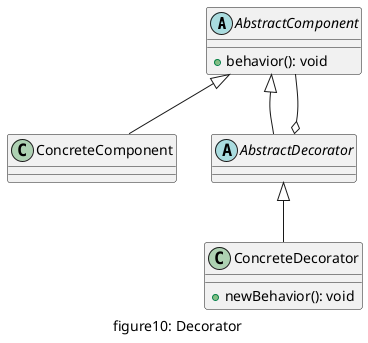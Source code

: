 @startuml "figure10_decorator"
caption figure10: Decorator

abstract class AbstractComponent{
    + behavior(): void
}
class ConcreteComponent{}
abstract class AbstractDecorator{}
class ConcreteDecorator{
    + newBehavior(): void
}

AbstractComponent <|-- ConcreteComponent
AbstractComponent <|-- AbstractDecorator
AbstractDecorator o-- AbstractComponent
AbstractDecorator <|-- ConcreteDecorator
@enduml